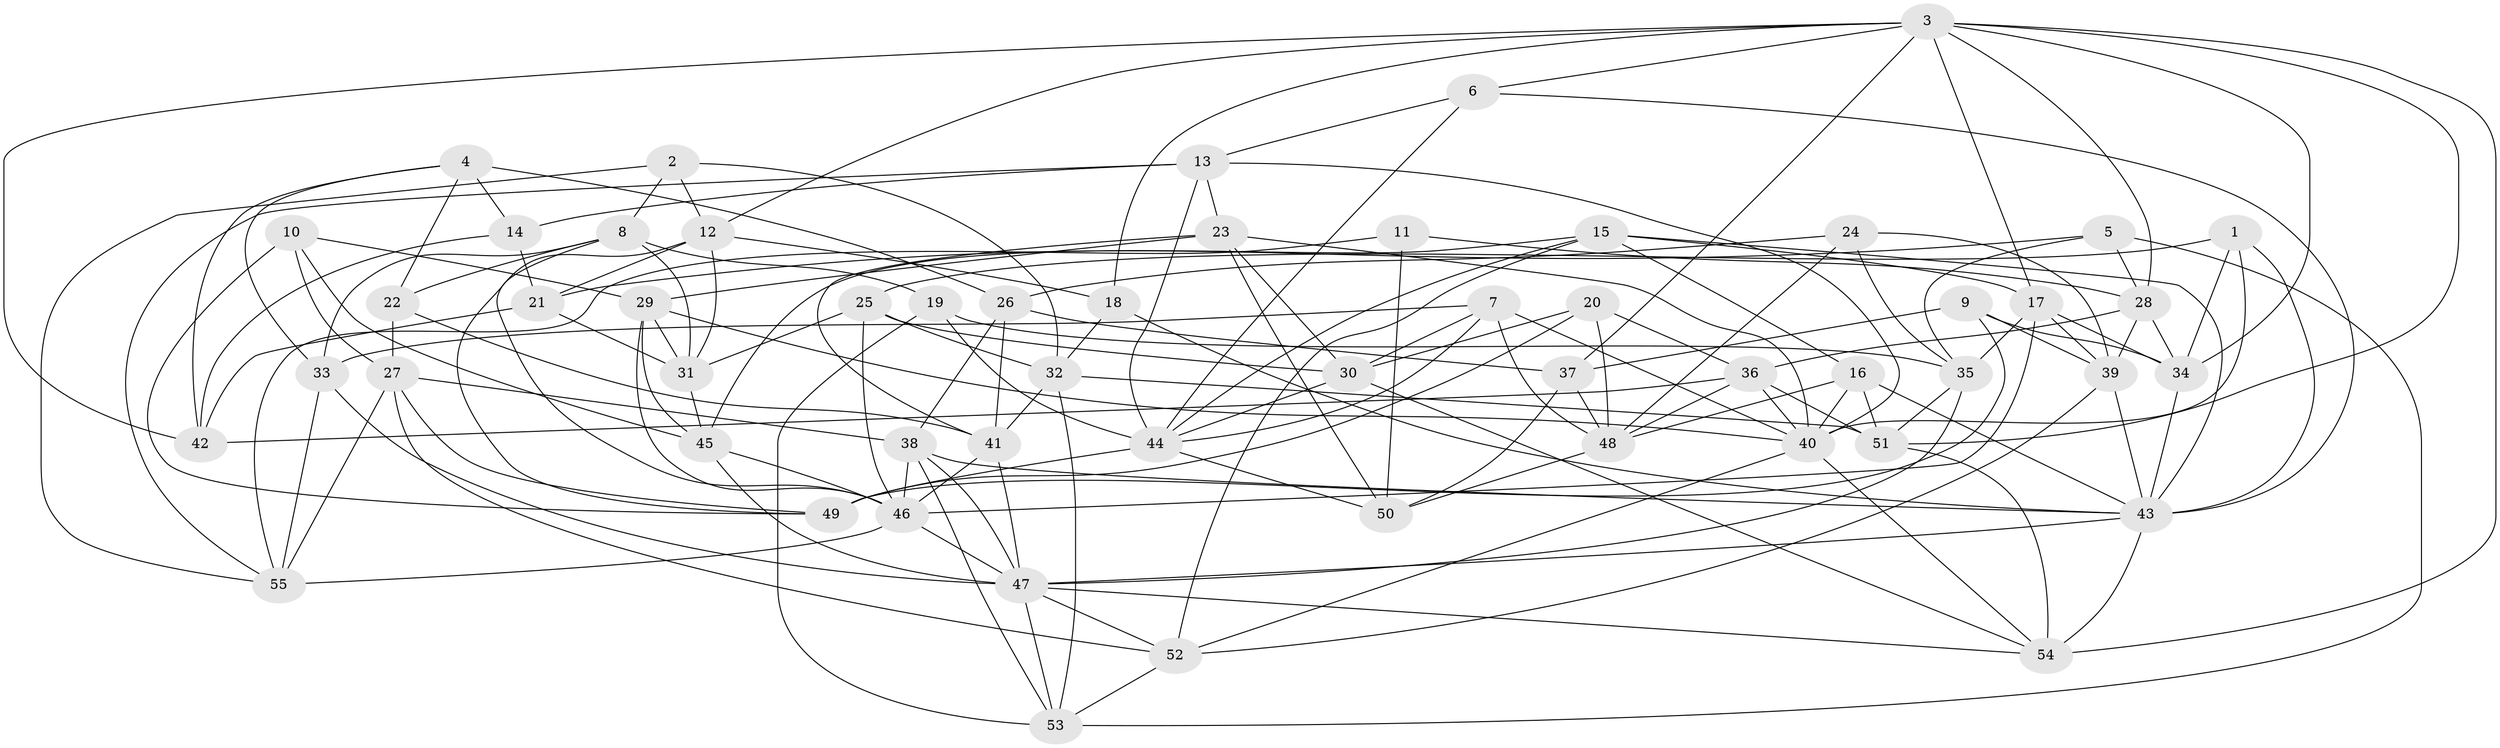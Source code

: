 // original degree distribution, {4: 1.0}
// Generated by graph-tools (version 1.1) at 2025/26/03/09/25 03:26:54]
// undirected, 55 vertices, 157 edges
graph export_dot {
graph [start="1"]
  node [color=gray90,style=filled];
  1;
  2;
  3;
  4;
  5;
  6;
  7;
  8;
  9;
  10;
  11;
  12;
  13;
  14;
  15;
  16;
  17;
  18;
  19;
  20;
  21;
  22;
  23;
  24;
  25;
  26;
  27;
  28;
  29;
  30;
  31;
  32;
  33;
  34;
  35;
  36;
  37;
  38;
  39;
  40;
  41;
  42;
  43;
  44;
  45;
  46;
  47;
  48;
  49;
  50;
  51;
  52;
  53;
  54;
  55;
  1 -- 25 [weight=1.0];
  1 -- 34 [weight=1.0];
  1 -- 40 [weight=1.0];
  1 -- 43 [weight=1.0];
  2 -- 8 [weight=1.0];
  2 -- 12 [weight=1.0];
  2 -- 32 [weight=1.0];
  2 -- 55 [weight=1.0];
  3 -- 6 [weight=1.0];
  3 -- 12 [weight=1.0];
  3 -- 17 [weight=1.0];
  3 -- 18 [weight=1.0];
  3 -- 28 [weight=1.0];
  3 -- 34 [weight=1.0];
  3 -- 37 [weight=1.0];
  3 -- 42 [weight=1.0];
  3 -- 51 [weight=1.0];
  3 -- 54 [weight=1.0];
  4 -- 14 [weight=1.0];
  4 -- 22 [weight=1.0];
  4 -- 26 [weight=2.0];
  4 -- 33 [weight=1.0];
  4 -- 42 [weight=1.0];
  5 -- 21 [weight=1.0];
  5 -- 28 [weight=1.0];
  5 -- 35 [weight=1.0];
  5 -- 53 [weight=1.0];
  6 -- 13 [weight=1.0];
  6 -- 43 [weight=1.0];
  6 -- 44 [weight=1.0];
  7 -- 30 [weight=1.0];
  7 -- 33 [weight=2.0];
  7 -- 40 [weight=1.0];
  7 -- 44 [weight=1.0];
  7 -- 48 [weight=1.0];
  8 -- 19 [weight=1.0];
  8 -- 22 [weight=1.0];
  8 -- 31 [weight=1.0];
  8 -- 33 [weight=1.0];
  8 -- 46 [weight=1.0];
  9 -- 34 [weight=1.0];
  9 -- 37 [weight=1.0];
  9 -- 39 [weight=1.0];
  9 -- 49 [weight=1.0];
  10 -- 27 [weight=1.0];
  10 -- 29 [weight=1.0];
  10 -- 45 [weight=1.0];
  10 -- 49 [weight=1.0];
  11 -- 28 [weight=1.0];
  11 -- 50 [weight=2.0];
  11 -- 55 [weight=1.0];
  12 -- 18 [weight=1.0];
  12 -- 21 [weight=1.0];
  12 -- 31 [weight=1.0];
  12 -- 49 [weight=1.0];
  13 -- 14 [weight=1.0];
  13 -- 23 [weight=1.0];
  13 -- 40 [weight=1.0];
  13 -- 44 [weight=1.0];
  13 -- 55 [weight=1.0];
  14 -- 21 [weight=1.0];
  14 -- 42 [weight=1.0];
  15 -- 16 [weight=1.0];
  15 -- 17 [weight=1.0];
  15 -- 43 [weight=1.0];
  15 -- 44 [weight=1.0];
  15 -- 45 [weight=1.0];
  15 -- 52 [weight=1.0];
  16 -- 40 [weight=2.0];
  16 -- 43 [weight=1.0];
  16 -- 48 [weight=1.0];
  16 -- 51 [weight=1.0];
  17 -- 34 [weight=1.0];
  17 -- 35 [weight=1.0];
  17 -- 39 [weight=1.0];
  17 -- 46 [weight=1.0];
  18 -- 32 [weight=1.0];
  18 -- 43 [weight=1.0];
  19 -- 35 [weight=1.0];
  19 -- 44 [weight=1.0];
  19 -- 53 [weight=1.0];
  20 -- 30 [weight=1.0];
  20 -- 36 [weight=1.0];
  20 -- 48 [weight=1.0];
  20 -- 49 [weight=1.0];
  21 -- 31 [weight=1.0];
  21 -- 42 [weight=2.0];
  22 -- 27 [weight=1.0];
  22 -- 41 [weight=1.0];
  23 -- 29 [weight=1.0];
  23 -- 30 [weight=1.0];
  23 -- 40 [weight=1.0];
  23 -- 41 [weight=1.0];
  23 -- 50 [weight=1.0];
  24 -- 26 [weight=1.0];
  24 -- 35 [weight=1.0];
  24 -- 39 [weight=1.0];
  24 -- 48 [weight=1.0];
  25 -- 30 [weight=1.0];
  25 -- 31 [weight=1.0];
  25 -- 32 [weight=1.0];
  25 -- 46 [weight=2.0];
  26 -- 37 [weight=1.0];
  26 -- 38 [weight=1.0];
  26 -- 41 [weight=1.0];
  27 -- 38 [weight=1.0];
  27 -- 49 [weight=1.0];
  27 -- 52 [weight=1.0];
  27 -- 55 [weight=1.0];
  28 -- 34 [weight=1.0];
  28 -- 36 [weight=1.0];
  28 -- 39 [weight=1.0];
  29 -- 31 [weight=1.0];
  29 -- 40 [weight=1.0];
  29 -- 45 [weight=1.0];
  29 -- 46 [weight=1.0];
  30 -- 44 [weight=1.0];
  30 -- 54 [weight=1.0];
  31 -- 45 [weight=1.0];
  32 -- 41 [weight=1.0];
  32 -- 51 [weight=1.0];
  32 -- 53 [weight=1.0];
  33 -- 47 [weight=1.0];
  33 -- 55 [weight=1.0];
  34 -- 43 [weight=1.0];
  35 -- 47 [weight=1.0];
  35 -- 51 [weight=1.0];
  36 -- 40 [weight=1.0];
  36 -- 42 [weight=1.0];
  36 -- 48 [weight=1.0];
  36 -- 51 [weight=1.0];
  37 -- 48 [weight=2.0];
  37 -- 50 [weight=1.0];
  38 -- 43 [weight=1.0];
  38 -- 46 [weight=1.0];
  38 -- 47 [weight=1.0];
  38 -- 53 [weight=1.0];
  39 -- 43 [weight=1.0];
  39 -- 52 [weight=1.0];
  40 -- 52 [weight=1.0];
  40 -- 54 [weight=1.0];
  41 -- 46 [weight=1.0];
  41 -- 47 [weight=1.0];
  43 -- 47 [weight=1.0];
  43 -- 54 [weight=1.0];
  44 -- 49 [weight=1.0];
  44 -- 50 [weight=1.0];
  45 -- 46 [weight=1.0];
  45 -- 47 [weight=1.0];
  46 -- 47 [weight=1.0];
  46 -- 55 [weight=1.0];
  47 -- 52 [weight=1.0];
  47 -- 53 [weight=1.0];
  47 -- 54 [weight=1.0];
  48 -- 50 [weight=1.0];
  51 -- 54 [weight=1.0];
  52 -- 53 [weight=1.0];
}
